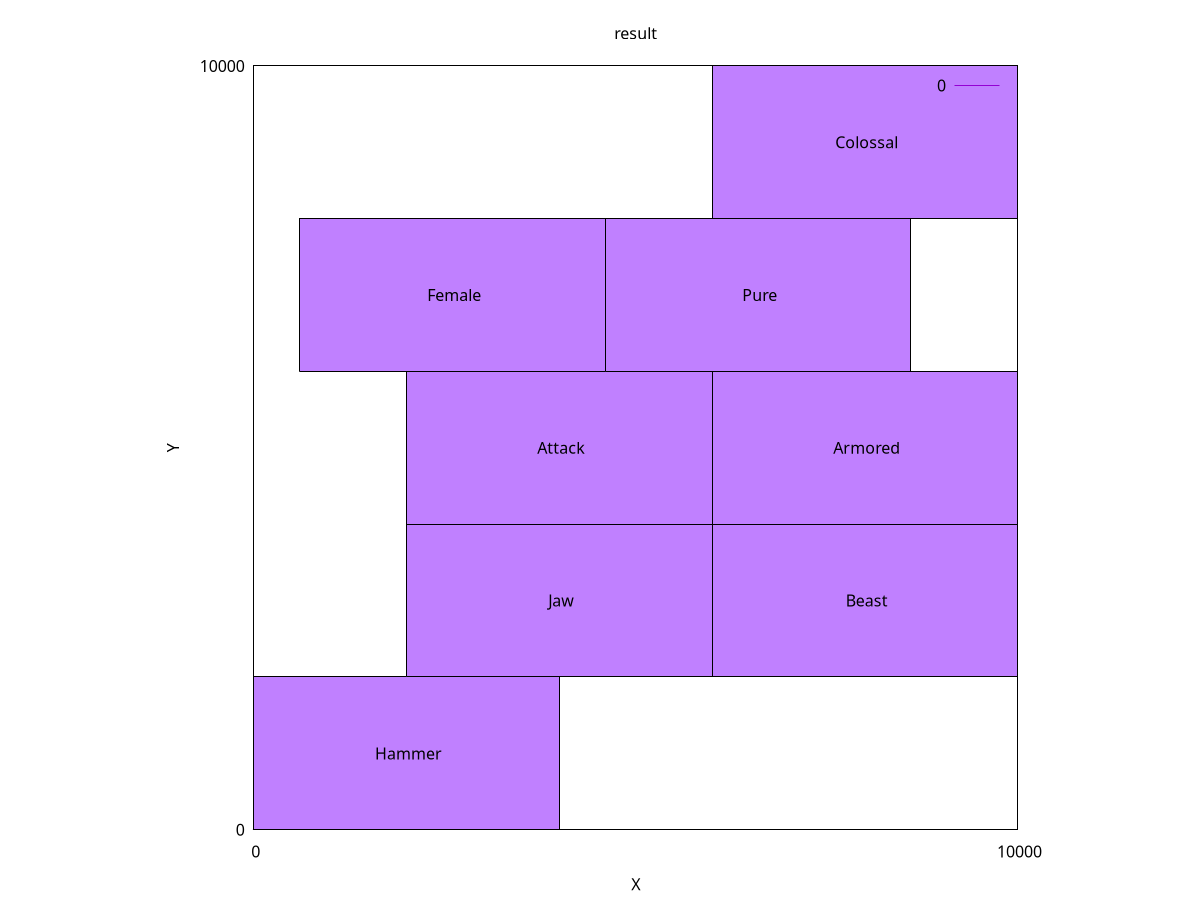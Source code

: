 reset
set title "result"
set xlabel "X"
set ylabel "Y"
set object 1 rect from 2000,4000 to 6000,6000 lw 1 fs solid fc rgb "#c080ff"
set label " Attack" at 4000,5000 center
set object 2 rect from 6000,4000 to 10000,6000 lw 1 fs solid fc rgb "#c080ff"
set label " Armored" at 8000,5000 center
set object 3 rect from 6000,8000 to 10000,10000 lw 1 fs solid fc rgb "#c080ff"
set label " Colossal" at 8000,9000 center
set object 4 rect from 600,6000 to 4600,8000 lw 1 fs solid fc rgb "#c080ff"
set label " Female" at 2600,7000 center
set object 5 rect from 6000,2000 to 10000,4000 lw 1 fs solid fc rgb "#c080ff"
set label " Beast" at 8000,3000 center
set object 6 rect from 0,0 to 4000,2000 lw 1 fs solid fc rgb "#c080ff"
set label " Hammer" at 2000,1000 center
set object 7 rect from 2000,2000 to 6000,4000 lw 1 fs solid fc rgb "#c080ff"
set label " Jaw" at 4000,3000 center
set object 8 rect from 4600,6000 to 8600,8000 lw 1 fs solid fc rgb "#c080ff"
set label " Pure" at 6600,7000 center
set xtics 10000
set ytics 10000
set size square
set grid
plot [0:10000][0:10000]0
set terminal png size 3840,2160
set output "output.png"
replot
replot